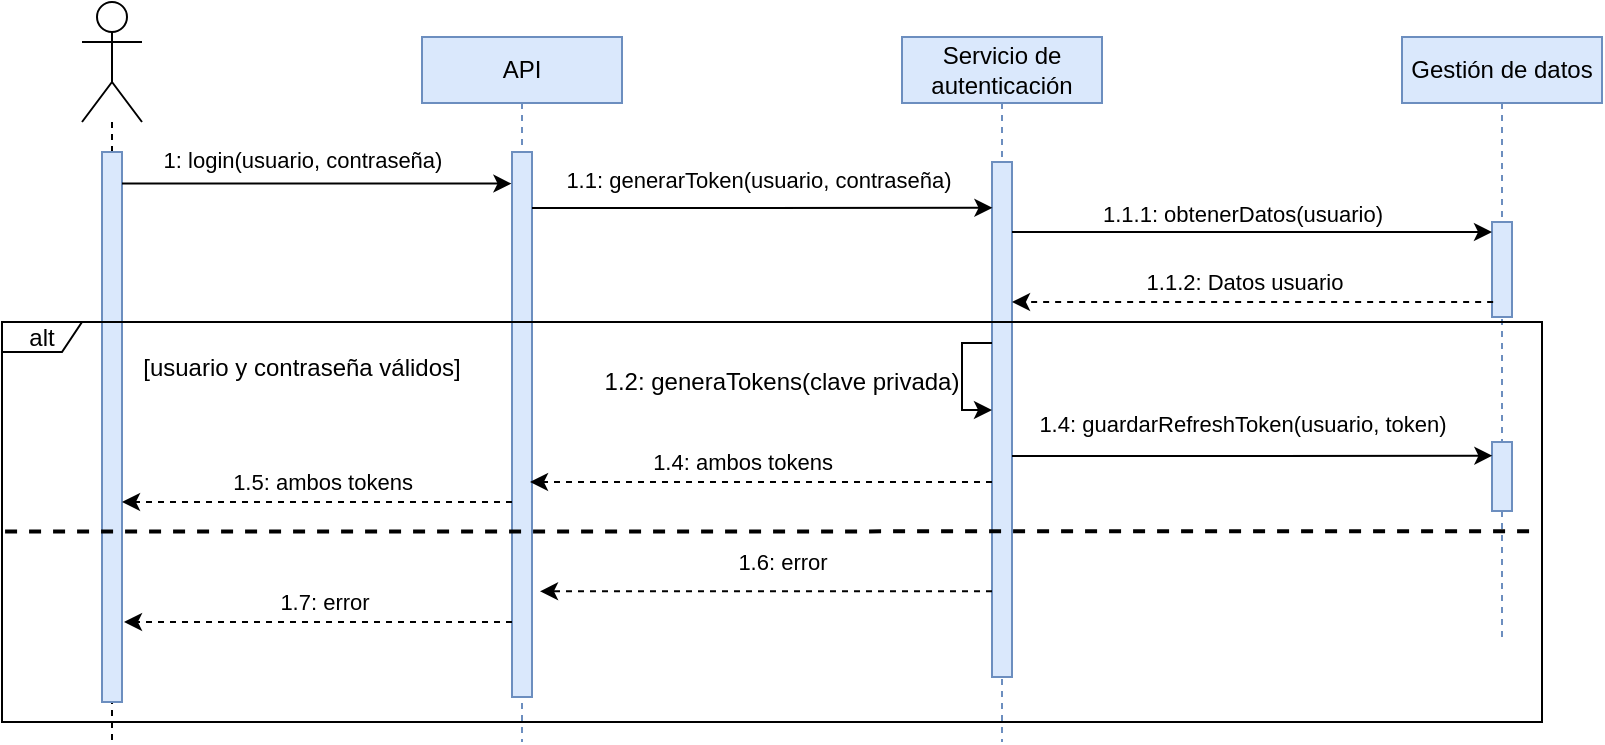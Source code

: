 <mxfile>
    <diagram id="kgpKYQtTHZ0yAKxKKP6v" name="Page-1">
        <mxGraphModel dx="1181" dy="860" grid="1" gridSize="10" guides="1" tooltips="1" connect="1" arrows="1" fold="1" page="1" pageScale="1" pageWidth="850" pageHeight="1100" math="0" shadow="0">
            <root>
                <mxCell id="0"/>
                <mxCell id="1" parent="0"/>
                <mxCell id="T3V68lNRfUXcoH-KaOi2-9" value="Servicio de autenticación" style="shape=umlLifeline;perimeter=lifelinePerimeter;whiteSpace=wrap;html=1;container=1;collapsible=0;recursiveResize=0;outlineConnect=0;size=33;fillColor=#dae8fc;strokeColor=#6c8ebf;" parent="1" vertex="1">
                    <mxGeometry x="460" y="87.5" width="100" height="352.5" as="geometry"/>
                </mxCell>
                <mxCell id="T3V68lNRfUXcoH-KaOi2-18" value="" style="html=1;points=[];perimeter=orthogonalPerimeter;fillColor=#dae8fc;strokeColor=#6c8ebf;" parent="T3V68lNRfUXcoH-KaOi2-9" vertex="1">
                    <mxGeometry x="45" y="62.5" width="10" height="257.5" as="geometry"/>
                </mxCell>
                <mxCell id="T3V68lNRfUXcoH-KaOi2-31" style="edgeStyle=orthogonalEdgeStyle;rounded=0;orthogonalLoop=1;jettySize=auto;html=1;" parent="T3V68lNRfUXcoH-KaOi2-9" source="T3V68lNRfUXcoH-KaOi2-18" edge="1">
                    <mxGeometry relative="1" as="geometry">
                        <mxPoint x="45" y="186.5" as="targetPoint"/>
                        <Array as="points">
                            <mxPoint x="30" y="153"/>
                            <mxPoint x="30" y="186"/>
                        </Array>
                    </mxGeometry>
                </mxCell>
                <mxCell id="T3V68lNRfUXcoH-KaOi2-10" value="" style="shape=umlLifeline;participant=umlActor;perimeter=lifelinePerimeter;whiteSpace=wrap;html=1;container=1;collapsible=0;recursiveResize=0;verticalAlign=top;spacingTop=36;outlineConnect=0;size=60;" parent="1" vertex="1">
                    <mxGeometry x="50" y="70" width="30" height="370" as="geometry"/>
                </mxCell>
                <mxCell id="T3V68lNRfUXcoH-KaOi2-13" value="" style="html=1;points=[];perimeter=orthogonalPerimeter;fillColor=#dae8fc;strokeColor=#6c8ebf;" parent="T3V68lNRfUXcoH-KaOi2-10" vertex="1">
                    <mxGeometry x="10" y="75" width="10" height="275" as="geometry"/>
                </mxCell>
                <mxCell id="T3V68lNRfUXcoH-KaOi2-11" value="API" style="shape=umlLifeline;perimeter=lifelinePerimeter;whiteSpace=wrap;html=1;container=1;collapsible=0;recursiveResize=0;outlineConnect=0;size=33;fillColor=#dae8fc;strokeColor=#6c8ebf;" parent="1" vertex="1">
                    <mxGeometry x="220" y="87.5" width="100" height="352.5" as="geometry"/>
                </mxCell>
                <mxCell id="T3V68lNRfUXcoH-KaOi2-15" value="" style="html=1;points=[];perimeter=orthogonalPerimeter;fillColor=#dae8fc;strokeColor=#6c8ebf;" parent="T3V68lNRfUXcoH-KaOi2-11" vertex="1">
                    <mxGeometry x="45" y="57.5" width="10" height="272.5" as="geometry"/>
                </mxCell>
                <mxCell id="T3V68lNRfUXcoH-KaOi2-12" value="&lt;div&gt;Gestión de datos&lt;/div&gt;" style="shape=umlLifeline;perimeter=lifelinePerimeter;whiteSpace=wrap;html=1;container=1;collapsible=0;recursiveResize=0;outlineConnect=0;size=33;fillColor=#dae8fc;strokeColor=#6c8ebf;" parent="1" vertex="1">
                    <mxGeometry x="710" y="87.5" width="100" height="300" as="geometry"/>
                </mxCell>
                <mxCell id="T3V68lNRfUXcoH-KaOi2-22" value="" style="html=1;points=[];perimeter=orthogonalPerimeter;fillColor=#dae8fc;strokeColor=#6c8ebf;" parent="T3V68lNRfUXcoH-KaOi2-12" vertex="1">
                    <mxGeometry x="45" y="92.5" width="10" height="47.5" as="geometry"/>
                </mxCell>
                <mxCell id="pP_pCWLIg7NTH3UdQHsi-1" value="" style="html=1;points=[];perimeter=orthogonalPerimeter;fillColor=#dae8fc;strokeColor=#6c8ebf;" parent="T3V68lNRfUXcoH-KaOi2-12" vertex="1">
                    <mxGeometry x="45" y="202.5" width="10" height="34.5" as="geometry"/>
                </mxCell>
                <mxCell id="T3V68lNRfUXcoH-KaOi2-16" style="edgeStyle=orthogonalEdgeStyle;rounded=0;orthogonalLoop=1;jettySize=auto;html=1;entryX=-0.029;entryY=0.058;entryDx=0;entryDy=0;entryPerimeter=0;" parent="1" source="T3V68lNRfUXcoH-KaOi2-13" target="T3V68lNRfUXcoH-KaOi2-15" edge="1">
                    <mxGeometry relative="1" as="geometry">
                        <mxPoint x="260" y="160" as="targetPoint"/>
                        <Array as="points">
                            <mxPoint x="150" y="160"/>
                        </Array>
                    </mxGeometry>
                </mxCell>
                <mxCell id="T3V68lNRfUXcoH-KaOi2-17" value="1: login(usuario, contraseña)" style="edgeLabel;html=1;align=center;verticalAlign=middle;resizable=0;points=[];" parent="T3V68lNRfUXcoH-KaOi2-16" vertex="1" connectable="0">
                    <mxGeometry x="-0.415" y="1" relative="1" as="geometry">
                        <mxPoint x="33" y="-11" as="offset"/>
                    </mxGeometry>
                </mxCell>
                <mxCell id="T3V68lNRfUXcoH-KaOi2-19" style="edgeStyle=orthogonalEdgeStyle;rounded=0;orthogonalLoop=1;jettySize=auto;html=1;entryX=0.021;entryY=0.089;entryDx=0;entryDy=0;entryPerimeter=0;" parent="1" source="T3V68lNRfUXcoH-KaOi2-15" target="T3V68lNRfUXcoH-KaOi2-18" edge="1">
                    <mxGeometry relative="1" as="geometry">
                        <mxPoint x="500" y="170" as="targetPoint"/>
                        <Array as="points">
                            <mxPoint x="360" y="173"/>
                            <mxPoint x="360" y="173"/>
                        </Array>
                    </mxGeometry>
                </mxCell>
                <mxCell id="T3V68lNRfUXcoH-KaOi2-20" value="1.1: generarToken(usuario, contraseña)" style="edgeLabel;html=1;align=center;verticalAlign=middle;resizable=0;points=[];" parent="T3V68lNRfUXcoH-KaOi2-19" vertex="1" connectable="0">
                    <mxGeometry x="0.145" y="1" relative="1" as="geometry">
                        <mxPoint x="-19" y="-13" as="offset"/>
                    </mxGeometry>
                </mxCell>
                <mxCell id="T3V68lNRfUXcoH-KaOi2-23" style="edgeStyle=orthogonalEdgeStyle;rounded=0;orthogonalLoop=1;jettySize=auto;html=1;" parent="1" source="T3V68lNRfUXcoH-KaOi2-18" target="T3V68lNRfUXcoH-KaOi2-22" edge="1">
                    <mxGeometry relative="1" as="geometry">
                        <mxPoint x="756" y="189" as="targetPoint"/>
                        <Array as="points">
                            <mxPoint x="690" y="185"/>
                            <mxPoint x="690" y="185"/>
                        </Array>
                    </mxGeometry>
                </mxCell>
                <mxCell id="T3V68lNRfUXcoH-KaOi2-24" value="1.1.1: obtenerDatos(usuario)" style="edgeLabel;html=1;align=center;verticalAlign=middle;resizable=0;points=[];" parent="T3V68lNRfUXcoH-KaOi2-23" vertex="1" connectable="0">
                    <mxGeometry x="-0.157" y="1" relative="1" as="geometry">
                        <mxPoint x="14" y="-8" as="offset"/>
                    </mxGeometry>
                </mxCell>
                <mxCell id="T3V68lNRfUXcoH-KaOi2-25" style="edgeStyle=orthogonalEdgeStyle;rounded=0;orthogonalLoop=1;jettySize=auto;html=1;dashed=1;" parent="1" target="T3V68lNRfUXcoH-KaOi2-18" edge="1">
                    <mxGeometry relative="1" as="geometry">
                        <mxPoint x="755.57" y="220" as="sourcePoint"/>
                        <mxPoint x="515.0" y="206.56" as="targetPoint"/>
                        <Array as="points">
                            <mxPoint x="580" y="220"/>
                            <mxPoint x="580" y="220"/>
                        </Array>
                    </mxGeometry>
                </mxCell>
                <mxCell id="T3V68lNRfUXcoH-KaOi2-26" value="1.1.2: Datos usuario" style="edgeLabel;html=1;align=center;verticalAlign=middle;resizable=0;points=[];" parent="T3V68lNRfUXcoH-KaOi2-25" vertex="1" connectable="0">
                    <mxGeometry x="0.178" y="2" relative="1" as="geometry">
                        <mxPoint x="17" y="-12" as="offset"/>
                    </mxGeometry>
                </mxCell>
                <mxCell id="T3V68lNRfUXcoH-KaOi2-29" value="[usuario y contraseña válidos]" style="text;html=1;strokeColor=none;fillColor=none;align=center;verticalAlign=middle;whiteSpace=wrap;rounded=0;" parent="1" vertex="1">
                    <mxGeometry x="70" y="242.5" width="180" height="20" as="geometry"/>
                </mxCell>
                <mxCell id="T3V68lNRfUXcoH-KaOi2-32" value="1.2: generaTokens(clave privada)" style="text;html=1;strokeColor=none;fillColor=none;align=center;verticalAlign=middle;whiteSpace=wrap;rounded=0;" parent="1" vertex="1">
                    <mxGeometry x="310" y="250" width="180" height="20" as="geometry"/>
                </mxCell>
                <mxCell id="T3V68lNRfUXcoH-KaOi2-34" style="edgeStyle=orthogonalEdgeStyle;rounded=0;orthogonalLoop=1;jettySize=auto;html=1;dashed=1;" parent="1" source="T3V68lNRfUXcoH-KaOi2-18" edge="1">
                    <mxGeometry relative="1" as="geometry">
                        <mxPoint x="274" y="310" as="targetPoint"/>
                        <Array as="points">
                            <mxPoint x="460" y="310"/>
                            <mxPoint x="460" y="310"/>
                        </Array>
                    </mxGeometry>
                </mxCell>
                <mxCell id="T3V68lNRfUXcoH-KaOi2-35" value="&lt;div&gt;1.4: ambos tokens&lt;/div&gt;" style="edgeLabel;html=1;align=center;verticalAlign=middle;resizable=0;points=[];" parent="T3V68lNRfUXcoH-KaOi2-34" vertex="1" connectable="0">
                    <mxGeometry x="0.163" y="1" relative="1" as="geometry">
                        <mxPoint x="9" y="-11" as="offset"/>
                    </mxGeometry>
                </mxCell>
                <mxCell id="T3V68lNRfUXcoH-KaOi2-36" style="edgeStyle=orthogonalEdgeStyle;rounded=0;orthogonalLoop=1;jettySize=auto;html=1;dashed=1;" parent="1" source="T3V68lNRfUXcoH-KaOi2-15" target="T3V68lNRfUXcoH-KaOi2-13" edge="1">
                    <mxGeometry relative="1" as="geometry">
                        <Array as="points">
                            <mxPoint x="120" y="320"/>
                            <mxPoint x="120" y="320"/>
                        </Array>
                    </mxGeometry>
                </mxCell>
                <mxCell id="T3V68lNRfUXcoH-KaOi2-37" value="1.5: ambos tokens" style="edgeLabel;html=1;align=center;verticalAlign=middle;resizable=0;points=[];" parent="T3V68lNRfUXcoH-KaOi2-36" vertex="1" connectable="0">
                    <mxGeometry x="-0.184" relative="1" as="geometry">
                        <mxPoint x="-16" y="-10" as="offset"/>
                    </mxGeometry>
                </mxCell>
                <mxCell id="T3V68lNRfUXcoH-KaOi2-38" style="edgeStyle=orthogonalEdgeStyle;rounded=0;orthogonalLoop=1;jettySize=auto;html=1;dashed=1;entryX=1.4;entryY=0.806;entryDx=0;entryDy=0;entryPerimeter=0;" parent="1" source="T3V68lNRfUXcoH-KaOi2-18" target="T3V68lNRfUXcoH-KaOi2-15" edge="1">
                    <mxGeometry relative="1" as="geometry">
                        <Array as="points">
                            <mxPoint x="390" y="365"/>
                        </Array>
                    </mxGeometry>
                </mxCell>
                <mxCell id="T3V68lNRfUXcoH-KaOi2-39" value="1.6: error" style="edgeLabel;html=1;align=center;verticalAlign=middle;resizable=0;points=[];" parent="T3V68lNRfUXcoH-KaOi2-38" vertex="1" connectable="0">
                    <mxGeometry x="0.17" y="-3" relative="1" as="geometry">
                        <mxPoint x="27" y="-12" as="offset"/>
                    </mxGeometry>
                </mxCell>
                <mxCell id="T3V68lNRfUXcoH-KaOi2-40" style="edgeStyle=orthogonalEdgeStyle;rounded=0;orthogonalLoop=1;jettySize=auto;html=1;dashed=1;" parent="1" source="T3V68lNRfUXcoH-KaOi2-15" edge="1">
                    <mxGeometry relative="1" as="geometry">
                        <mxPoint x="71" y="380" as="targetPoint"/>
                        <Array as="points">
                            <mxPoint x="71" y="380"/>
                        </Array>
                    </mxGeometry>
                </mxCell>
                <mxCell id="T3V68lNRfUXcoH-KaOi2-41" value="&lt;div&gt;1.7: error&lt;/div&gt;" style="edgeLabel;html=1;align=center;verticalAlign=middle;resizable=0;points=[];" parent="T3V68lNRfUXcoH-KaOi2-40" vertex="1" connectable="0">
                    <mxGeometry x="-0.17" y="2" relative="1" as="geometry">
                        <mxPoint x="-14" y="-12" as="offset"/>
                    </mxGeometry>
                </mxCell>
                <mxCell id="T3V68lNRfUXcoH-KaOi2-42" value="" style="endArrow=none;dashed=1;html=1;exitX=0.002;exitY=0.524;exitDx=0;exitDy=0;exitPerimeter=0;entryX=1;entryY=0.523;entryDx=0;entryDy=0;entryPerimeter=0;strokeWidth=2;" parent="1" source="T3V68lNRfUXcoH-KaOi2-28" target="T3V68lNRfUXcoH-KaOi2-28" edge="1">
                    <mxGeometry width="50" height="50" relative="1" as="geometry">
                        <mxPoint x="360" y="390" as="sourcePoint"/>
                        <mxPoint x="410" y="340" as="targetPoint"/>
                    </mxGeometry>
                </mxCell>
                <mxCell id="pP_pCWLIg7NTH3UdQHsi-2" style="edgeStyle=orthogonalEdgeStyle;rounded=0;orthogonalLoop=1;jettySize=auto;html=1;entryX=0.019;entryY=0.198;entryDx=0;entryDy=0;entryPerimeter=0;" parent="1" source="T3V68lNRfUXcoH-KaOi2-18" target="pP_pCWLIg7NTH3UdQHsi-1" edge="1">
                    <mxGeometry relative="1" as="geometry">
                        <mxPoint x="754" y="297" as="targetPoint"/>
                        <Array as="points">
                            <mxPoint x="610" y="297"/>
                            <mxPoint x="610" y="297"/>
                        </Array>
                    </mxGeometry>
                </mxCell>
                <mxCell id="pP_pCWLIg7NTH3UdQHsi-4" value="&lt;div&gt;1.4: guardarRefreshToken(usuario, token)&lt;/div&gt;" style="edgeLabel;html=1;align=center;verticalAlign=middle;resizable=0;points=[];" parent="pP_pCWLIg7NTH3UdQHsi-2" vertex="1" connectable="0">
                    <mxGeometry x="-0.643" y="1" relative="1" as="geometry">
                        <mxPoint x="72" y="-15" as="offset"/>
                    </mxGeometry>
                </mxCell>
                <mxCell id="T3V68lNRfUXcoH-KaOi2-28" value="alt" style="shape=umlFrame;whiteSpace=wrap;html=1;width=40;height=15;" parent="1" vertex="1">
                    <mxGeometry x="10" y="230" width="770" height="200" as="geometry"/>
                </mxCell>
            </root>
        </mxGraphModel>
    </diagram>
</mxfile>